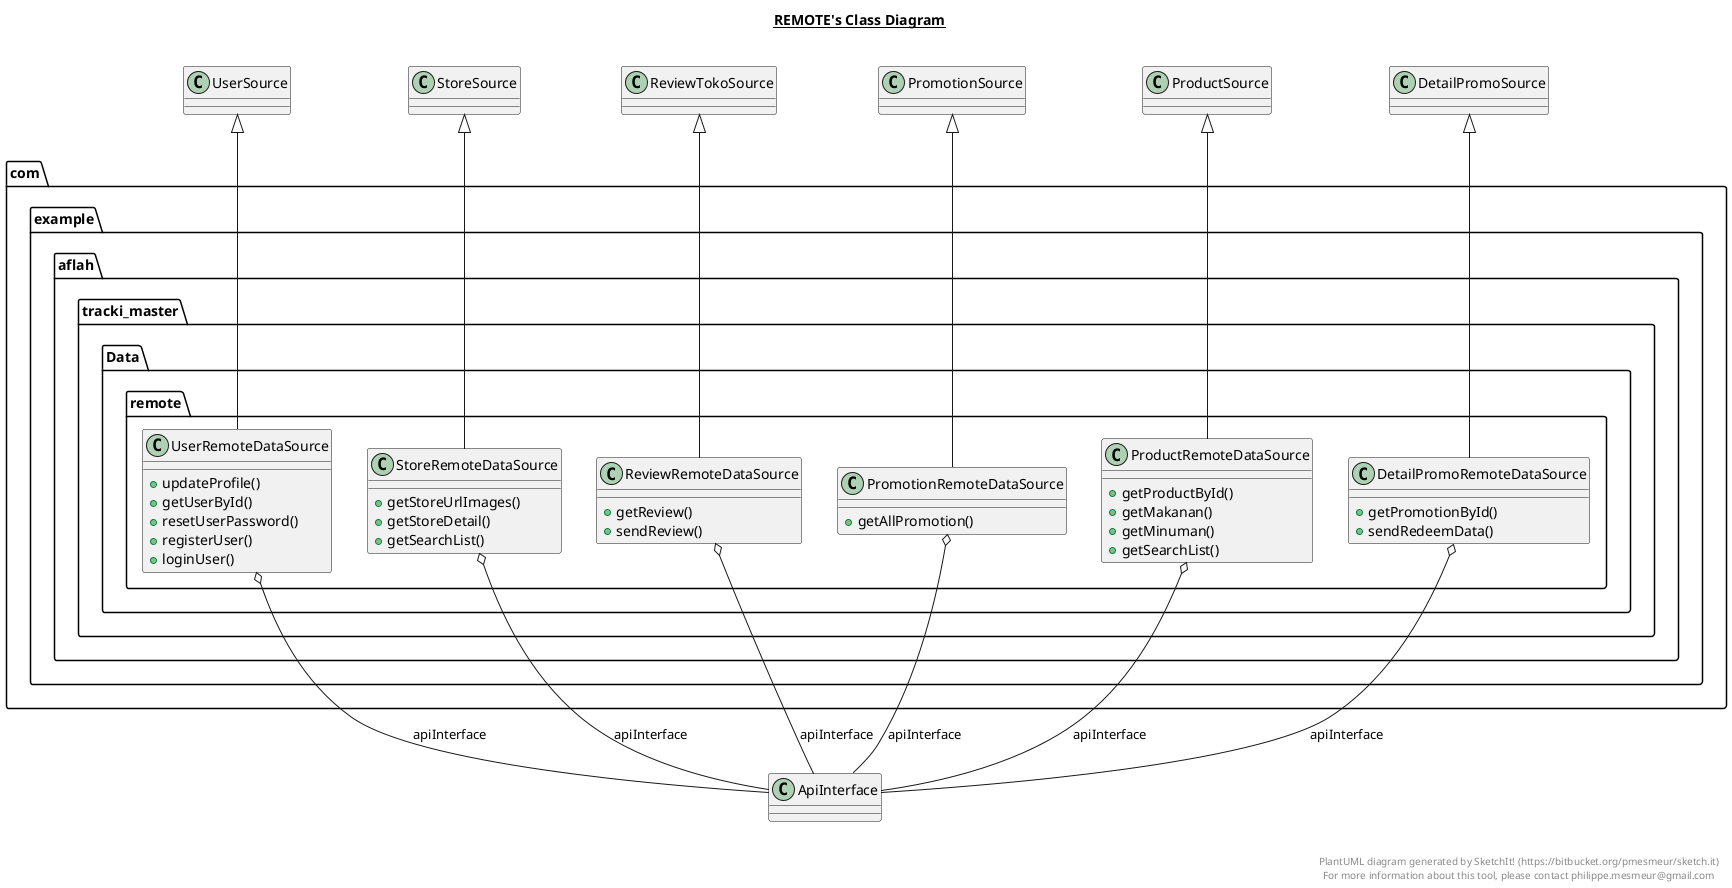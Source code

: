 @startuml

title __REMOTE's Class Diagram__\n

  package com.example.aflah.tracki_master {
    package com.example.aflah.tracki_master.Data {
      package com.example.aflah.tracki_master.Data.remote {
        class DetailPromoRemoteDataSource {
            + getPromotionById()
            + sendRedeemData()
        }
      }
    }
  }
  

  package com.example.aflah.tracki_master {
    package com.example.aflah.tracki_master.Data {
      package com.example.aflah.tracki_master.Data.remote {
        class ProductRemoteDataSource {
            + getProductById()
            + getMakanan()
            + getMinuman()
            + getSearchList()
        }
      }
    }
  }
  

  package com.example.aflah.tracki_master {
    package com.example.aflah.tracki_master.Data {
      package com.example.aflah.tracki_master.Data.remote {
        class PromotionRemoteDataSource {
            + getAllPromotion()
        }
      }
    }
  }
  

  package com.example.aflah.tracki_master {
    package com.example.aflah.tracki_master.Data {
      package com.example.aflah.tracki_master.Data.remote {
        class ReviewRemoteDataSource {
            + getReview()
            + sendReview()
        }
      }
    }
  }
  

  package com.example.aflah.tracki_master {
    package com.example.aflah.tracki_master.Data {
      package com.example.aflah.tracki_master.Data.remote {
        class StoreRemoteDataSource {
            + getStoreUrlImages()
            + getStoreDetail()
            + getSearchList()
        }
      }
    }
  }
  

  package com.example.aflah.tracki_master {
    package com.example.aflah.tracki_master.Data {
      package com.example.aflah.tracki_master.Data.remote {
        class UserRemoteDataSource {
            + updateProfile()
            + getUserById()
            + resetUserPassword()
            + registerUser()
            + loginUser()
        }
      }
    }
  }
  

  DetailPromoRemoteDataSource -up-|> DetailPromoSource
  DetailPromoRemoteDataSource o-- ApiInterface : apiInterface
  ProductRemoteDataSource -up-|> ProductSource
  ProductRemoteDataSource o-- ApiInterface : apiInterface
  PromotionRemoteDataSource -up-|> PromotionSource
  PromotionRemoteDataSource o-- ApiInterface : apiInterface
  ReviewRemoteDataSource -up-|> ReviewTokoSource
  ReviewRemoteDataSource o-- ApiInterface : apiInterface
  StoreRemoteDataSource -up-|> StoreSource
  StoreRemoteDataSource o-- ApiInterface : apiInterface
  UserRemoteDataSource -up-|> UserSource
  UserRemoteDataSource o-- ApiInterface : apiInterface


right footer


PlantUML diagram generated by SketchIt! (https://bitbucket.org/pmesmeur/sketch.it)
For more information about this tool, please contact philippe.mesmeur@gmail.com
endfooter

@enduml
